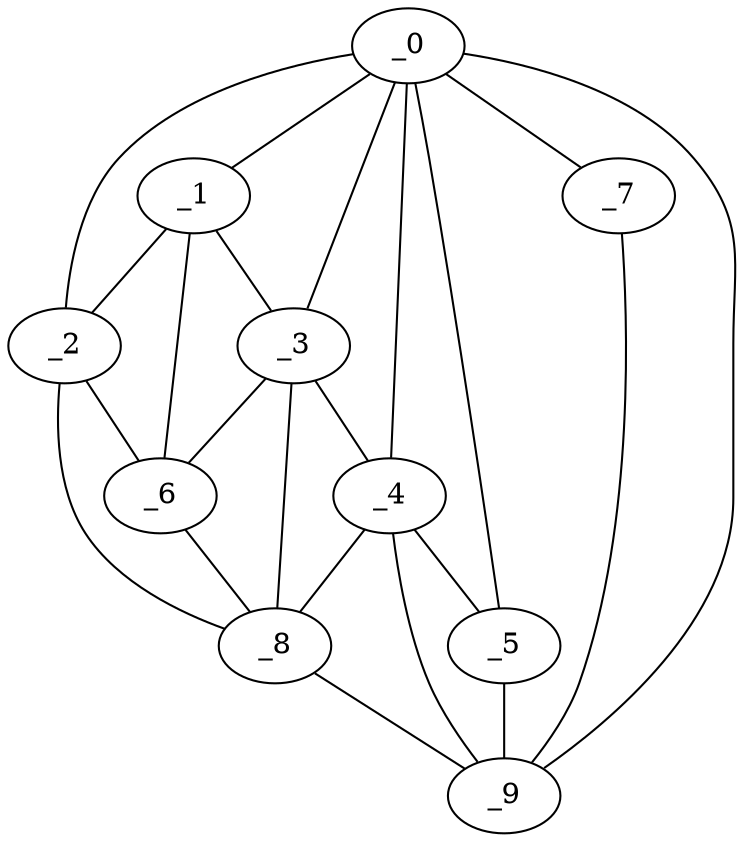 graph "obj88__95.gxl" {
	_0	 [x=47,
		y=6];
	_1	 [x=72,
		y=102];
	_0 -- _1	 [valence=2];
	_2	 [x=72,
		y=110];
	_0 -- _2	 [valence=1];
	_3	 [x=73,
		y=87];
	_0 -- _3	 [valence=2];
	_4	 [x=75,
		y=78];
	_0 -- _4	 [valence=1];
	_5	 [x=77,
		y=67];
	_0 -- _5	 [valence=2];
	_7	 [x=84,
		y=6];
	_0 -- _7	 [valence=1];
	_9	 [x=86,
		y=52];
	_0 -- _9	 [valence=2];
	_1 -- _2	 [valence=1];
	_1 -- _3	 [valence=1];
	_6	 [x=77,
		y=108];
	_1 -- _6	 [valence=2];
	_2 -- _6	 [valence=2];
	_8	 [x=85,
		y=117];
	_2 -- _8	 [valence=1];
	_3 -- _4	 [valence=2];
	_3 -- _6	 [valence=2];
	_3 -- _8	 [valence=2];
	_4 -- _5	 [valence=2];
	_4 -- _8	 [valence=1];
	_4 -- _9	 [valence=1];
	_5 -- _9	 [valence=1];
	_6 -- _8	 [valence=2];
	_7 -- _9	 [valence=1];
	_8 -- _9	 [valence=1];
}
